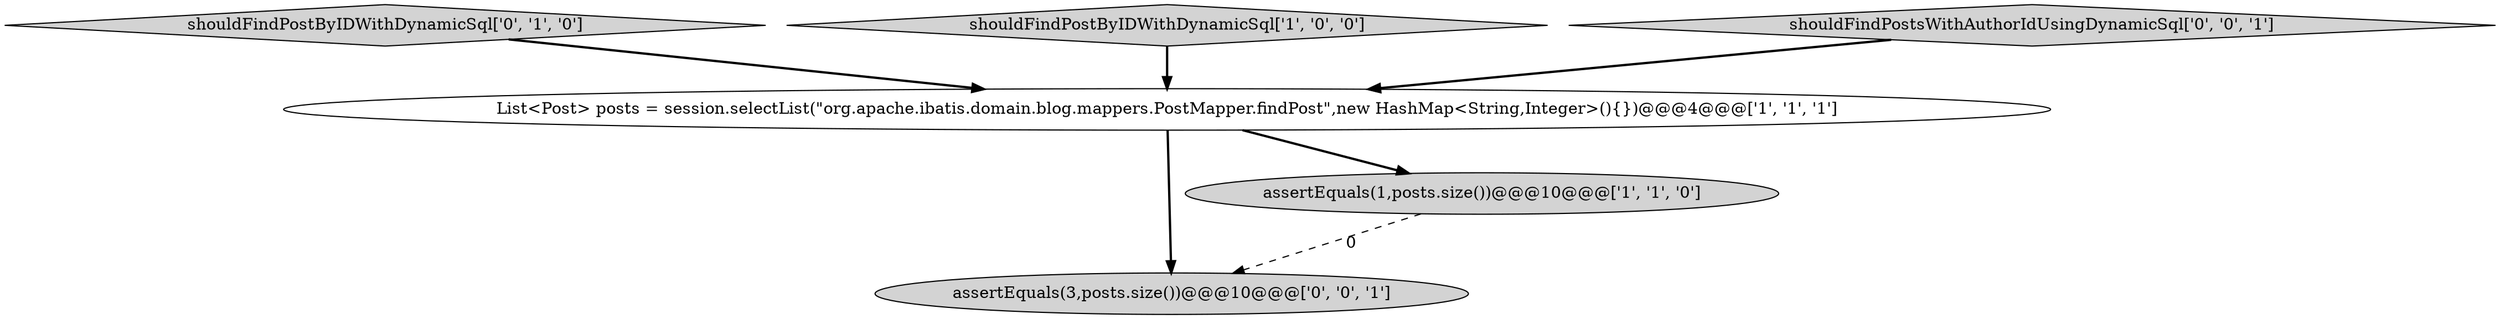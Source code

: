 digraph {
4 [style = filled, label = "assertEquals(3,posts.size())@@@10@@@['0', '0', '1']", fillcolor = lightgray, shape = ellipse image = "AAA0AAABBB3BBB"];
3 [style = filled, label = "shouldFindPostByIDWithDynamicSql['0', '1', '0']", fillcolor = lightgray, shape = diamond image = "AAA0AAABBB2BBB"];
1 [style = filled, label = "shouldFindPostByIDWithDynamicSql['1', '0', '0']", fillcolor = lightgray, shape = diamond image = "AAA0AAABBB1BBB"];
0 [style = filled, label = "assertEquals(1,posts.size())@@@10@@@['1', '1', '0']", fillcolor = lightgray, shape = ellipse image = "AAA0AAABBB1BBB"];
2 [style = filled, label = "List<Post> posts = session.selectList(\"org.apache.ibatis.domain.blog.mappers.PostMapper.findPost\",new HashMap<String,Integer>(){})@@@4@@@['1', '1', '1']", fillcolor = white, shape = ellipse image = "AAA0AAABBB1BBB"];
5 [style = filled, label = "shouldFindPostsWithAuthorIdUsingDynamicSql['0', '0', '1']", fillcolor = lightgray, shape = diamond image = "AAA0AAABBB3BBB"];
5->2 [style = bold, label=""];
2->0 [style = bold, label=""];
2->4 [style = bold, label=""];
0->4 [style = dashed, label="0"];
1->2 [style = bold, label=""];
3->2 [style = bold, label=""];
}
